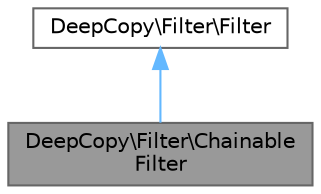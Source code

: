 digraph "DeepCopy\Filter\ChainableFilter"
{
 // LATEX_PDF_SIZE
  bgcolor="transparent";
  edge [fontname=Helvetica,fontsize=10,labelfontname=Helvetica,labelfontsize=10];
  node [fontname=Helvetica,fontsize=10,shape=box,height=0.2,width=0.4];
  Node1 [id="Node000001",label="DeepCopy\\Filter\\Chainable\lFilter",height=0.2,width=0.4,color="gray40", fillcolor="grey60", style="filled", fontcolor="black",tooltip=" "];
  Node2 -> Node1 [id="edge1_Node000001_Node000002",dir="back",color="steelblue1",style="solid",tooltip=" "];
  Node2 [id="Node000002",label="DeepCopy\\Filter\\Filter",height=0.2,width=0.4,color="gray40", fillcolor="white", style="filled",URL="$interfaceDeepCopy_1_1Filter_1_1Filter.html",tooltip=" "];
}
